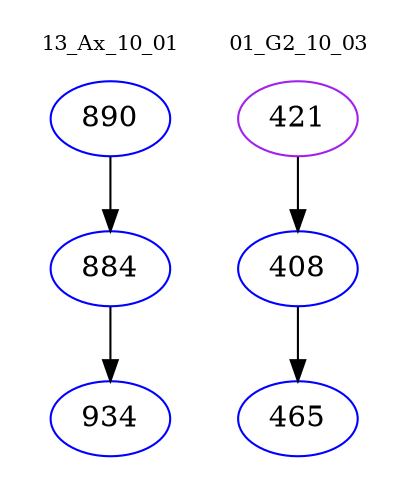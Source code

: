 digraph{
subgraph cluster_0 {
color = white
label = "13_Ax_10_01";
fontsize=10;
T0_890 [label="890", color="blue"]
T0_890 -> T0_884 [color="black"]
T0_884 [label="884", color="blue"]
T0_884 -> T0_934 [color="black"]
T0_934 [label="934", color="blue"]
}
subgraph cluster_1 {
color = white
label = "01_G2_10_03";
fontsize=10;
T1_421 [label="421", color="purple"]
T1_421 -> T1_408 [color="black"]
T1_408 [label="408", color="blue"]
T1_408 -> T1_465 [color="black"]
T1_465 [label="465", color="blue"]
}
}
